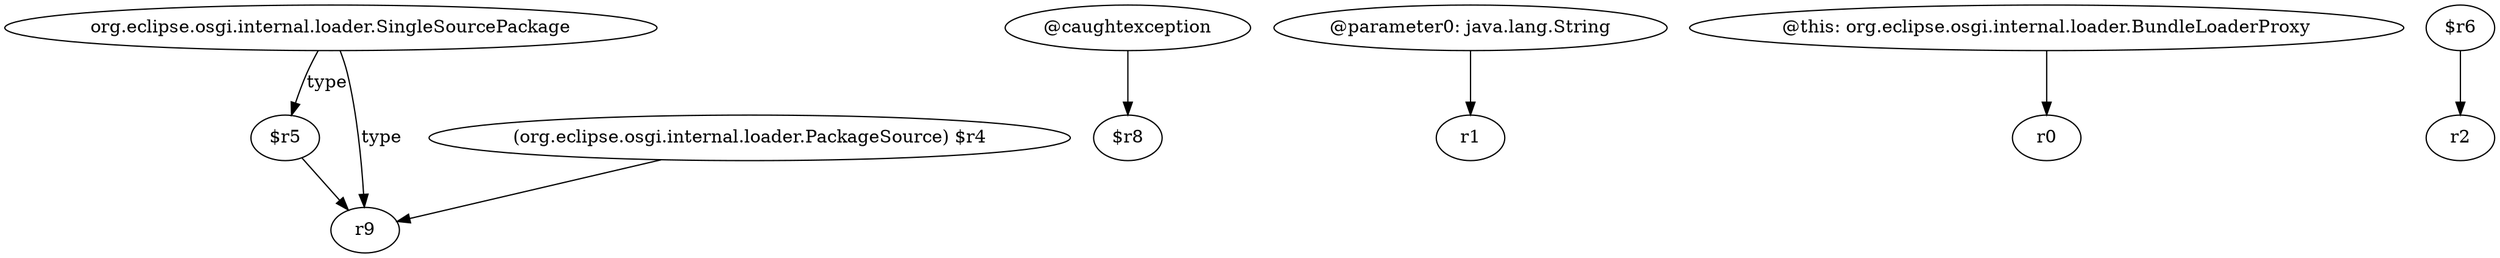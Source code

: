 digraph g {
0[label="org.eclipse.osgi.internal.loader.SingleSourcePackage"]
1[label="$r5"]
0->1[label="type"]
2[label="@caughtexception"]
3[label="$r8"]
2->3[label=""]
4[label="@parameter0: java.lang.String"]
5[label="r1"]
4->5[label=""]
6[label="@this: org.eclipse.osgi.internal.loader.BundleLoaderProxy"]
7[label="r0"]
6->7[label=""]
8[label="r9"]
0->8[label="type"]
9[label="$r6"]
10[label="r2"]
9->10[label=""]
1->8[label=""]
11[label="(org.eclipse.osgi.internal.loader.PackageSource) $r4"]
11->8[label=""]
}